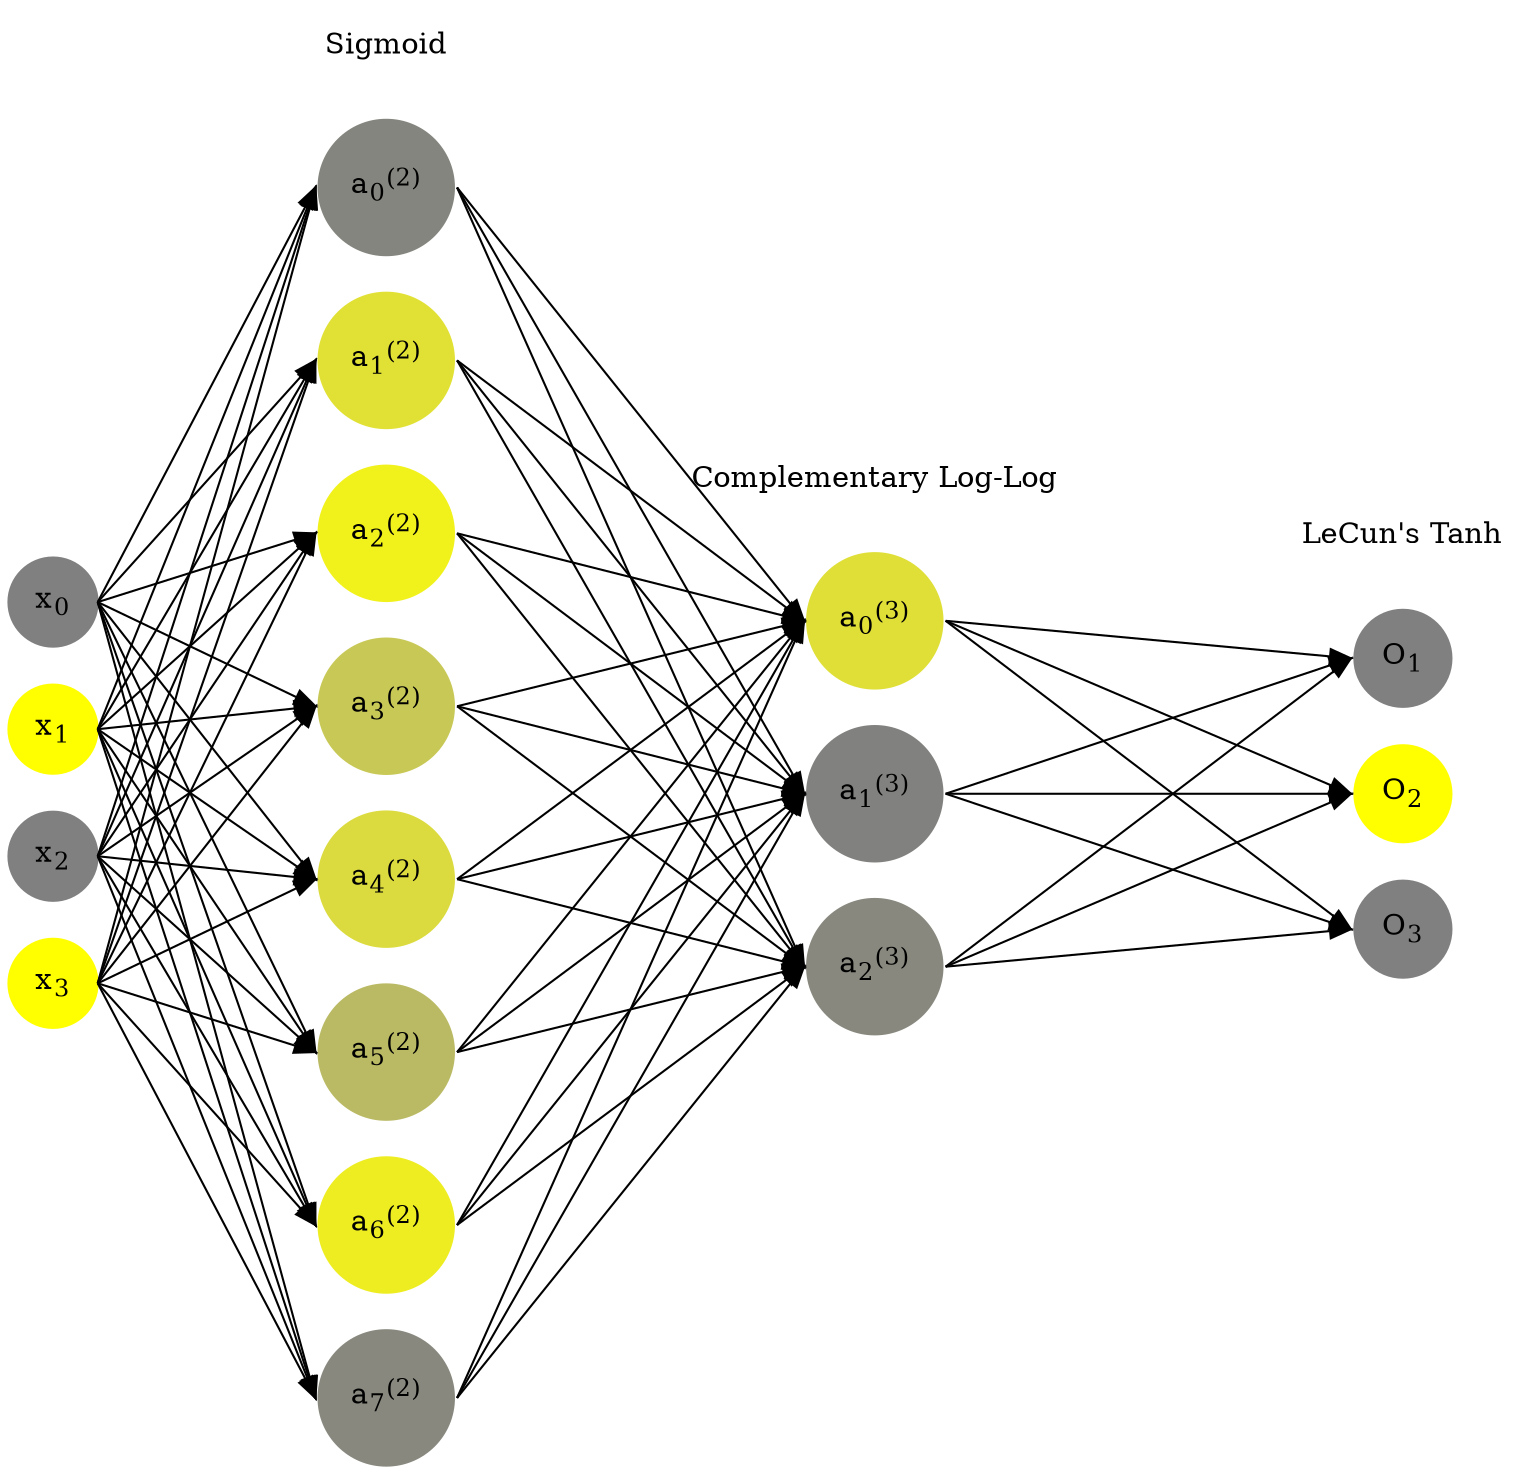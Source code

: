 digraph G {
	rankdir = LR;
	splines=false;
	edge[style=invis];
	ranksep= 1.4;
	{
	node [shape=circle, color="0.1667, 0.0, 0.5", style=filled, fillcolor="0.1667, 0.0, 0.5"];
	x0 [label=<x<sub>0</sub>>];
	}
	{
	node [shape=circle, color="0.1667, 1.0, 1.0", style=filled, fillcolor="0.1667, 1.0, 1.0"];
	x1 [label=<x<sub>1</sub>>];
	}
	{
	node [shape=circle, color="0.1667, 0.0, 0.5", style=filled, fillcolor="0.1667, 0.0, 0.5"];
	x2 [label=<x<sub>2</sub>>];
	}
	{
	node [shape=circle, color="0.1667, 1.0, 1.0", style=filled, fillcolor="0.1667, 1.0, 1.0"];
	x3 [label=<x<sub>3</sub>>];
	}
	{
	node [shape=circle, color="0.1667, 0.045927, 0.522964", style=filled, fillcolor="0.1667, 0.045927, 0.522964"];
	a02 [label=<a<sub>0</sub><sup>(2)</sup>>];
	}
	{
	node [shape=circle, color="0.1667, 0.764027, 0.882013", style=filled, fillcolor="0.1667, 0.764027, 0.882013"];
	a12 [label=<a<sub>1</sub><sup>(2)</sup>>];
	}
	{
	node [shape=circle, color="0.1667, 0.886669, 0.943335", style=filled, fillcolor="0.1667, 0.886669, 0.943335"];
	a22 [label=<a<sub>2</sub><sup>(2)</sup>>];
	}
	{
	node [shape=circle, color="0.1667, 0.563286, 0.781643", style=filled, fillcolor="0.1667, 0.563286, 0.781643"];
	a32 [label=<a<sub>3</sub><sup>(2)</sup>>];
	}
	{
	node [shape=circle, color="0.1667, 0.711251, 0.855625", style=filled, fillcolor="0.1667, 0.711251, 0.855625"];
	a42 [label=<a<sub>4</sub><sup>(2)</sup>>];
	}
	{
	node [shape=circle, color="0.1667, 0.456990, 0.728495", style=filled, fillcolor="0.1667, 0.456990, 0.728495"];
	a52 [label=<a<sub>5</sub><sup>(2)</sup>>];
	}
	{
	node [shape=circle, color="0.1667, 0.852616, 0.926308", style=filled, fillcolor="0.1667, 0.852616, 0.926308"];
	a62 [label=<a<sub>6</sub><sup>(2)</sup>>];
	}
	{
	node [shape=circle, color="0.1667, 0.063553, 0.531776", style=filled, fillcolor="0.1667, 0.063553, 0.531776"];
	a72 [label=<a<sub>7</sub><sup>(2)</sup>>];
	}
	{
	node [shape=circle, color="0.1667, 0.748706, 0.874353", style=filled, fillcolor="0.1667, 0.748706, 0.874353"];
	a03 [label=<a<sub>0</sub><sup>(3)</sup>>];
	}
	{
	node [shape=circle, color="0.1667, 0.011124, 0.505562", style=filled, fillcolor="0.1667, 0.011124, 0.505562"];
	a13 [label=<a<sub>1</sub><sup>(3)</sup>>];
	}
	{
	node [shape=circle, color="0.1667, 0.068458, 0.534229", style=filled, fillcolor="0.1667, 0.068458, 0.534229"];
	a23 [label=<a<sub>2</sub><sup>(3)</sup>>];
	}
	{
	node [shape=circle, color="0.1667, 0.0, 0.5", style=filled, fillcolor="0.1667, 0.0, 0.5"];
	O1 [label=<O<sub>1</sub>>];
	}
	{
	node [shape=circle, color="0.1667, 1.0, 1.0", style=filled, fillcolor="0.1667, 1.0, 1.0"];
	O2 [label=<O<sub>2</sub>>];
	}
	{
	node [shape=circle, color="0.1667, 0.0, 0.5", style=filled, fillcolor="0.1667, 0.0, 0.5"];
	O3 [label=<O<sub>3</sub>>];
	}
	{
	rank=same;
	x0->x1->x2->x3;
	}
	{
	rank=same;
	a02->a12->a22->a32->a42->a52->a62->a72;
	}
	{
	rank=same;
	a03->a13->a23;
	}
	{
	rank=same;
	O1->O2->O3;
	}
	l1 [shape=plaintext,label="Sigmoid"];
	l1->a02;
	{rank=same; l1;a02};
	l2 [shape=plaintext,label="Complementary Log-Log"];
	l2->a03;
	{rank=same; l2;a03};
	l3 [shape=plaintext,label="LeCun's Tanh"];
	l3->O1;
	{rank=same; l3;O1};
edge[style=solid, tailport=e, headport=w];
	{x0;x1;x2;x3} -> {a02;a12;a22;a32;a42;a52;a62;a72};
	{a02;a12;a22;a32;a42;a52;a62;a72} -> {a03;a13;a23};
	{a03;a13;a23} -> {O1,O2,O3};
}